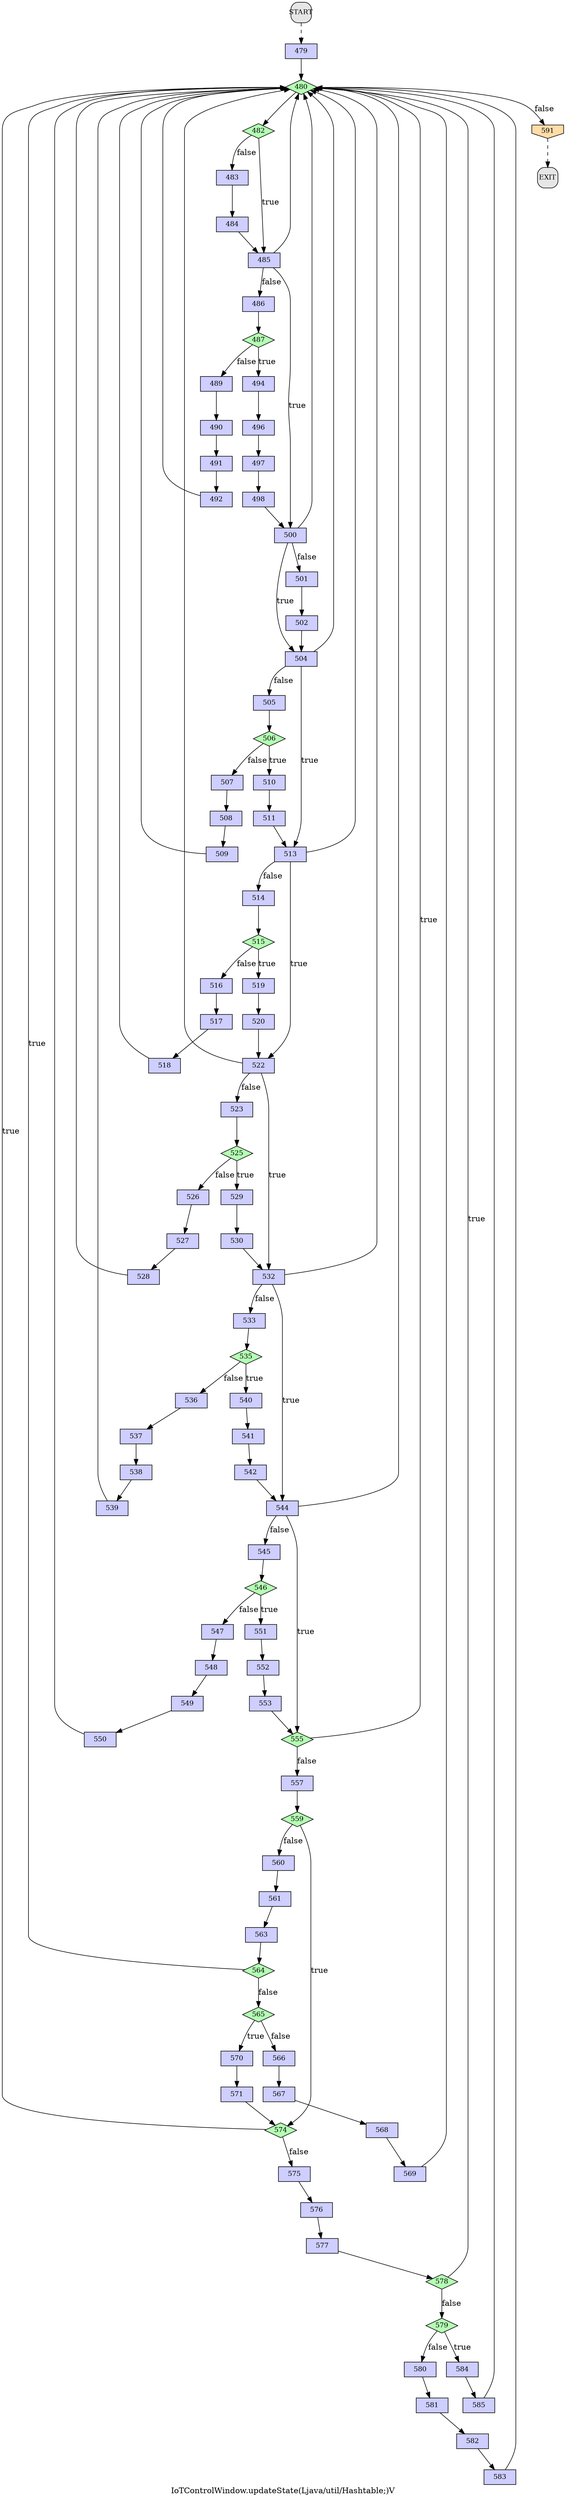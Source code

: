 /* --------------------------------------------------- */
/* Generated by Dr. Garbage Control Flow Graph Factory */
/* http://www.drgarbage.com                            */
/* Version: 4.5.0.201508311741                         */
/* Retrieved on: 2015-12-01 08:09:24.168               */
/* --------------------------------------------------- */
digraph "IoTControlWindow.updateState(Ljava/util/Hashtable;)V" {
 graph [label="IoTControlWindow.updateState(Ljava/util/Hashtable;)V"];
 2 [label="479", shape=box, style=filled, fillcolor="#CECEFF", fixedsize=true, fontsize=12, width=0.78, height=0.36 ]
 3 [label="480", shape=diamond, style=filled, fillcolor="#B4FFB4", fixedsize=true, fontsize=12, width=0.78, height=0.36 ]
 4 [label="482", shape=diamond, style=filled, fillcolor="#B4FFB4", fixedsize=true, fontsize=12, width=0.78, height=0.36 ]
 5 [label="483", shape=box, style=filled, fillcolor="#CECEFF", fixedsize=true, fontsize=12, width=0.78, height=0.36 ]
 6 [label="484", shape=box, style=filled, fillcolor="#CECEFF", fixedsize=true, fontsize=12, width=0.78, height=0.36 ]
 7 [label="485", shape=box, style=filled, fillcolor="#CECEFF", fixedsize=true, fontsize=12, width=0.78, height=0.36 ]
 8 [label="486", shape=box, style=filled, fillcolor="#CECEFF", fixedsize=true, fontsize=12, width=0.78, height=0.36 ]
 9 [label="487", shape=diamond, style=filled, fillcolor="#B4FFB4", fixedsize=true, fontsize=12, width=0.78, height=0.36 ]
 10 [label="489", shape=box, style=filled, fillcolor="#CECEFF", fixedsize=true, fontsize=12, width=0.78, height=0.36 ]
 11 [label="490", shape=box, style=filled, fillcolor="#CECEFF", fixedsize=true, fontsize=12, width=0.78, height=0.36 ]
 12 [label="491", shape=box, style=filled, fillcolor="#CECEFF", fixedsize=true, fontsize=12, width=0.78, height=0.36 ]
 13 [label="492", shape=box, style=filled, fillcolor="#CECEFF", fixedsize=true, fontsize=12, width=0.78, height=0.36 ]
 14 [label="494", shape=box, style=filled, fillcolor="#CECEFF", fixedsize=true, fontsize=12, width=0.78, height=0.36 ]
 15 [label="496", shape=box, style=filled, fillcolor="#CECEFF", fixedsize=true, fontsize=12, width=0.78, height=0.36 ]
 16 [label="497", shape=box, style=filled, fillcolor="#CECEFF", fixedsize=true, fontsize=12, width=0.78, height=0.36 ]
 17 [label="498", shape=box, style=filled, fillcolor="#CECEFF", fixedsize=true, fontsize=12, width=0.78, height=0.36 ]
 18 [label="500", shape=box, style=filled, fillcolor="#CECEFF", fixedsize=true, fontsize=12, width=0.78, height=0.36 ]
 19 [label="501", shape=box, style=filled, fillcolor="#CECEFF", fixedsize=true, fontsize=12, width=0.78, height=0.36 ]
 20 [label="502", shape=box, style=filled, fillcolor="#CECEFF", fixedsize=true, fontsize=12, width=0.78, height=0.36 ]
 21 [label="504", shape=box, style=filled, fillcolor="#CECEFF", fixedsize=true, fontsize=12, width=0.78, height=0.36 ]
 22 [label="505", shape=box, style=filled, fillcolor="#CECEFF", fixedsize=true, fontsize=12, width=0.78, height=0.36 ]
 23 [label="506", shape=diamond, style=filled, fillcolor="#B4FFB4", fixedsize=true, fontsize=12, width=0.78, height=0.36 ]
 24 [label="507", shape=box, style=filled, fillcolor="#CECEFF", fixedsize=true, fontsize=12, width=0.78, height=0.36 ]
 25 [label="508", shape=box, style=filled, fillcolor="#CECEFF", fixedsize=true, fontsize=12, width=0.78, height=0.36 ]
 26 [label="509", shape=box, style=filled, fillcolor="#CECEFF", fixedsize=true, fontsize=12, width=0.78, height=0.36 ]
 27 [label="510", shape=box, style=filled, fillcolor="#CECEFF", fixedsize=true, fontsize=12, width=0.78, height=0.36 ]
 28 [label="511", shape=box, style=filled, fillcolor="#CECEFF", fixedsize=true, fontsize=12, width=0.78, height=0.36 ]
 29 [label="513", shape=box, style=filled, fillcolor="#CECEFF", fixedsize=true, fontsize=12, width=0.78, height=0.36 ]
 30 [label="514", shape=box, style=filled, fillcolor="#CECEFF", fixedsize=true, fontsize=12, width=0.78, height=0.36 ]
 31 [label="515", shape=diamond, style=filled, fillcolor="#B4FFB4", fixedsize=true, fontsize=12, width=0.78, height=0.36 ]
 32 [label="516", shape=box, style=filled, fillcolor="#CECEFF", fixedsize=true, fontsize=12, width=0.78, height=0.36 ]
 33 [label="517", shape=box, style=filled, fillcolor="#CECEFF", fixedsize=true, fontsize=12, width=0.78, height=0.36 ]
 34 [label="518", shape=box, style=filled, fillcolor="#CECEFF", fixedsize=true, fontsize=12, width=0.78, height=0.36 ]
 35 [label="519", shape=box, style=filled, fillcolor="#CECEFF", fixedsize=true, fontsize=12, width=0.78, height=0.36 ]
 36 [label="520", shape=box, style=filled, fillcolor="#CECEFF", fixedsize=true, fontsize=12, width=0.78, height=0.36 ]
 37 [label="522", shape=box, style=filled, fillcolor="#CECEFF", fixedsize=true, fontsize=12, width=0.78, height=0.36 ]
 38 [label="523", shape=box, style=filled, fillcolor="#CECEFF", fixedsize=true, fontsize=12, width=0.78, height=0.36 ]
 39 [label="525", shape=diamond, style=filled, fillcolor="#B4FFB4", fixedsize=true, fontsize=12, width=0.78, height=0.36 ]
 40 [label="526", shape=box, style=filled, fillcolor="#CECEFF", fixedsize=true, fontsize=12, width=0.78, height=0.36 ]
 41 [label="527", shape=box, style=filled, fillcolor="#CECEFF", fixedsize=true, fontsize=12, width=0.78, height=0.36 ]
 42 [label="528", shape=box, style=filled, fillcolor="#CECEFF", fixedsize=true, fontsize=12, width=0.78, height=0.36 ]
 43 [label="529", shape=box, style=filled, fillcolor="#CECEFF", fixedsize=true, fontsize=12, width=0.78, height=0.36 ]
 44 [label="530", shape=box, style=filled, fillcolor="#CECEFF", fixedsize=true, fontsize=12, width=0.78, height=0.36 ]
 45 [label="532", shape=box, style=filled, fillcolor="#CECEFF", fixedsize=true, fontsize=12, width=0.78, height=0.36 ]
 46 [label="533", shape=box, style=filled, fillcolor="#CECEFF", fixedsize=true, fontsize=12, width=0.78, height=0.36 ]
 47 [label="535", shape=diamond, style=filled, fillcolor="#B4FFB4", fixedsize=true, fontsize=12, width=0.78, height=0.36 ]
 48 [label="536", shape=box, style=filled, fillcolor="#CECEFF", fixedsize=true, fontsize=12, width=0.78, height=0.36 ]
 49 [label="537", shape=box, style=filled, fillcolor="#CECEFF", fixedsize=true, fontsize=12, width=0.78, height=0.36 ]
 50 [label="538", shape=box, style=filled, fillcolor="#CECEFF", fixedsize=true, fontsize=12, width=0.78, height=0.36 ]
 51 [label="539", shape=box, style=filled, fillcolor="#CECEFF", fixedsize=true, fontsize=12, width=0.78, height=0.36 ]
 52 [label="540", shape=box, style=filled, fillcolor="#CECEFF", fixedsize=true, fontsize=12, width=0.78, height=0.36 ]
 53 [label="541", shape=box, style=filled, fillcolor="#CECEFF", fixedsize=true, fontsize=12, width=0.78, height=0.36 ]
 54 [label="542", shape=box, style=filled, fillcolor="#CECEFF", fixedsize=true, fontsize=12, width=0.78, height=0.36 ]
 55 [label="544", shape=box, style=filled, fillcolor="#CECEFF", fixedsize=true, fontsize=12, width=0.78, height=0.36 ]
 56 [label="545", shape=box, style=filled, fillcolor="#CECEFF", fixedsize=true, fontsize=12, width=0.78, height=0.36 ]
 57 [label="546", shape=diamond, style=filled, fillcolor="#B4FFB4", fixedsize=true, fontsize=12, width=0.78, height=0.36 ]
 58 [label="547", shape=box, style=filled, fillcolor="#CECEFF", fixedsize=true, fontsize=12, width=0.78, height=0.36 ]
 59 [label="548", shape=box, style=filled, fillcolor="#CECEFF", fixedsize=true, fontsize=12, width=0.78, height=0.36 ]
 60 [label="549", shape=box, style=filled, fillcolor="#CECEFF", fixedsize=true, fontsize=12, width=0.78, height=0.36 ]
 61 [label="550", shape=box, style=filled, fillcolor="#CECEFF", fixedsize=true, fontsize=12, width=0.78, height=0.36 ]
 62 [label="551", shape=box, style=filled, fillcolor="#CECEFF", fixedsize=true, fontsize=12, width=0.78, height=0.36 ]
 63 [label="552", shape=box, style=filled, fillcolor="#CECEFF", fixedsize=true, fontsize=12, width=0.78, height=0.36 ]
 64 [label="553", shape=box, style=filled, fillcolor="#CECEFF", fixedsize=true, fontsize=12, width=0.78, height=0.36 ]
 65 [label="555", shape=diamond, style=filled, fillcolor="#B4FFB4", fixedsize=true, fontsize=12, width=0.78, height=0.36 ]
 66 [label="557", shape=box, style=filled, fillcolor="#CECEFF", fixedsize=true, fontsize=12, width=0.78, height=0.36 ]
 67 [label="559", shape=diamond, style=filled, fillcolor="#B4FFB4", fixedsize=true, fontsize=12, width=0.78, height=0.36 ]
 68 [label="560", shape=box, style=filled, fillcolor="#CECEFF", fixedsize=true, fontsize=12, width=0.78, height=0.36 ]
 69 [label="561", shape=box, style=filled, fillcolor="#CECEFF", fixedsize=true, fontsize=12, width=0.78, height=0.36 ]
 70 [label="563", shape=box, style=filled, fillcolor="#CECEFF", fixedsize=true, fontsize=12, width=0.78, height=0.36 ]
 71 [label="564", shape=diamond, style=filled, fillcolor="#B4FFB4", fixedsize=true, fontsize=12, width=0.78, height=0.36 ]
 72 [label="565", shape=diamond, style=filled, fillcolor="#B4FFB4", fixedsize=true, fontsize=12, width=0.78, height=0.36 ]
 73 [label="566", shape=box, style=filled, fillcolor="#CECEFF", fixedsize=true, fontsize=12, width=0.78, height=0.36 ]
 74 [label="567", shape=box, style=filled, fillcolor="#CECEFF", fixedsize=true, fontsize=12, width=0.78, height=0.36 ]
 75 [label="568", shape=box, style=filled, fillcolor="#CECEFF", fixedsize=true, fontsize=12, width=0.78, height=0.36 ]
 76 [label="569", shape=box, style=filled, fillcolor="#CECEFF", fixedsize=true, fontsize=12, width=0.78, height=0.36 ]
 77 [label="570", shape=box, style=filled, fillcolor="#CECEFF", fixedsize=true, fontsize=12, width=0.78, height=0.36 ]
 78 [label="571", shape=box, style=filled, fillcolor="#CECEFF", fixedsize=true, fontsize=12, width=0.78, height=0.36 ]
 79 [label="574", shape=diamond, style=filled, fillcolor="#B4FFB4", fixedsize=true, fontsize=12, width=0.78, height=0.36 ]
 80 [label="575", shape=box, style=filled, fillcolor="#CECEFF", fixedsize=true, fontsize=12, width=0.78, height=0.36 ]
 81 [label="576", shape=box, style=filled, fillcolor="#CECEFF", fixedsize=true, fontsize=12, width=0.78, height=0.36 ]
 82 [label="577", shape=box, style=filled, fillcolor="#CECEFF", fixedsize=true, fontsize=12, width=0.78, height=0.36 ]
 83 [label="578", shape=diamond, style=filled, fillcolor="#B4FFB4", fixedsize=true, fontsize=12, width=0.78, height=0.36 ]
 84 [label="579", shape=diamond, style=filled, fillcolor="#B4FFB4", fixedsize=true, fontsize=12, width=0.78, height=0.36 ]
 85 [label="580", shape=box, style=filled, fillcolor="#CECEFF", fixedsize=true, fontsize=12, width=0.78, height=0.36 ]
 86 [label="581", shape=box, style=filled, fillcolor="#CECEFF", fixedsize=true, fontsize=12, width=0.78, height=0.36 ]
 87 [label="582", shape=box, style=filled, fillcolor="#CECEFF", fixedsize=true, fontsize=12, width=0.78, height=0.36 ]
 88 [label="583", shape=box, style=filled, fillcolor="#CECEFF", fixedsize=true, fontsize=12, width=0.78, height=0.36 ]
 89 [label="584", shape=box, style=filled, fillcolor="#CECEFF", fixedsize=true, fontsize=12, width=0.78, height=0.36 ]
 90 [label="585", shape=box, style=filled, fillcolor="#CECEFF", fixedsize=true, fontsize=12, width=0.78, height=0.36 ]
 91 [label="591", shape=invhouse, style=filled, fillcolor="#FFDCA8", fixedsize=true, fontsize=12, width=0.78, height=0.36 ]
 92 [label="START", shape=box, style="filled, rounded", fillcolor="#E6E6E6", fixedsize=true, fontsize=12, width=0.5, height=0.5 ]
 93 [label="EXIT", shape=box, style="filled, rounded", fillcolor="#E6E6E6", fixedsize=true, fontsize=12, width=0.5, height=0.5 ]
 92 -> 2 [label="", style=dashed ]
 2 -> 3 [label="", style=solid ]
 7 -> 3 [label="", style=solid ]
 13 -> 3 [label="", style=solid ]
 18 -> 3 [label="", style=solid ]
 21 -> 3 [label="", style=solid ]
 26 -> 3 [label="", style=solid ]
 29 -> 3 [label="", style=solid ]
 34 -> 3 [label="", style=solid ]
 37 -> 3 [label="", style=solid ]
 42 -> 3 [label="", style=solid ]
 45 -> 3 [label="", style=solid ]
 51 -> 3 [label="", style=solid ]
 55 -> 3 [label="", style=solid ]
 61 -> 3 [label="", style=solid ]
 65 -> 3 [label="true", style=solid ]
 71 -> 3 [label="true", style=solid ]
 76 -> 3 [label="", style=solid ]
 79 -> 3 [label="true", style=solid ]
 83 -> 3 [label="true", style=solid ]
 88 -> 3 [label="", style=solid ]
 90 -> 3 [label="", style=solid ]
 3 -> 4 [label="", style=solid ]
 4 -> 5 [label="false", style=solid ]
 5 -> 6 [label="", style=solid ]
 4 -> 7 [label="true", style=solid ]
 6 -> 7 [label="", style=solid ]
 7 -> 8 [label="false", style=solid ]
 8 -> 9 [label="", style=solid ]
 9 -> 10 [label="false", style=solid ]
 10 -> 11 [label="", style=solid ]
 11 -> 12 [label="", style=solid ]
 12 -> 13 [label="", style=solid ]
 9 -> 14 [label="true", style=solid ]
 14 -> 15 [label="", style=solid ]
 15 -> 16 [label="", style=solid ]
 16 -> 17 [label="", style=solid ]
 7 -> 18 [label="true", style=solid ]
 17 -> 18 [label="", style=solid ]
 18 -> 19 [label="false", style=solid ]
 19 -> 20 [label="", style=solid ]
 18 -> 21 [label="true", style=solid ]
 20 -> 21 [label="", style=solid ]
 21 -> 22 [label="false", style=solid ]
 22 -> 23 [label="", style=solid ]
 23 -> 24 [label="false", style=solid ]
 24 -> 25 [label="", style=solid ]
 25 -> 26 [label="", style=solid ]
 23 -> 27 [label="true", style=solid ]
 27 -> 28 [label="", style=solid ]
 21 -> 29 [label="true", style=solid ]
 28 -> 29 [label="", style=solid ]
 29 -> 30 [label="false", style=solid ]
 30 -> 31 [label="", style=solid ]
 31 -> 32 [label="false", style=solid ]
 32 -> 33 [label="", style=solid ]
 33 -> 34 [label="", style=solid ]
 31 -> 35 [label="true", style=solid ]
 35 -> 36 [label="", style=solid ]
 29 -> 37 [label="true", style=solid ]
 36 -> 37 [label="", style=solid ]
 37 -> 38 [label="false", style=solid ]
 38 -> 39 [label="", style=solid ]
 39 -> 40 [label="false", style=solid ]
 40 -> 41 [label="", style=solid ]
 41 -> 42 [label="", style=solid ]
 39 -> 43 [label="true", style=solid ]
 43 -> 44 [label="", style=solid ]
 37 -> 45 [label="true", style=solid ]
 44 -> 45 [label="", style=solid ]
 45 -> 46 [label="false", style=solid ]
 46 -> 47 [label="", style=solid ]
 47 -> 48 [label="false", style=solid ]
 48 -> 49 [label="", style=solid ]
 49 -> 50 [label="", style=solid ]
 50 -> 51 [label="", style=solid ]
 47 -> 52 [label="true", style=solid ]
 52 -> 53 [label="", style=solid ]
 53 -> 54 [label="", style=solid ]
 45 -> 55 [label="true", style=solid ]
 54 -> 55 [label="", style=solid ]
 55 -> 56 [label="false", style=solid ]
 56 -> 57 [label="", style=solid ]
 57 -> 58 [label="false", style=solid ]
 58 -> 59 [label="", style=solid ]
 59 -> 60 [label="", style=solid ]
 60 -> 61 [label="", style=solid ]
 57 -> 62 [label="true", style=solid ]
 62 -> 63 [label="", style=solid ]
 63 -> 64 [label="", style=solid ]
 55 -> 65 [label="true", style=solid ]
 64 -> 65 [label="", style=solid ]
 65 -> 66 [label="false", style=solid ]
 66 -> 67 [label="", style=solid ]
 67 -> 68 [label="false", style=solid ]
 68 -> 69 [label="", style=solid ]
 69 -> 70 [label="", style=solid ]
 70 -> 71 [label="", style=solid ]
 71 -> 72 [label="false", style=solid ]
 72 -> 73 [label="false", style=solid ]
 73 -> 74 [label="", style=solid ]
 74 -> 75 [label="", style=solid ]
 75 -> 76 [label="", style=solid ]
 72 -> 77 [label="true", style=solid ]
 77 -> 78 [label="", style=solid ]
 67 -> 79 [label="true", style=solid ]
 78 -> 79 [label="", style=solid ]
 79 -> 80 [label="false", style=solid ]
 80 -> 81 [label="", style=solid ]
 81 -> 82 [label="", style=solid ]
 82 -> 83 [label="", style=solid ]
 83 -> 84 [label="false", style=solid ]
 84 -> 85 [label="false", style=solid ]
 85 -> 86 [label="", style=solid ]
 86 -> 87 [label="", style=solid ]
 87 -> 88 [label="", style=solid ]
 84 -> 89 [label="true", style=solid ]
 89 -> 90 [label="", style=solid ]
 3 -> 91 [label="false", style=solid ]
 91 -> 93 [label="", style=dashed ]
}
